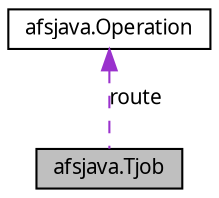 digraph G
{
  bgcolor="transparent";
  edge [fontname="FreeSans.ttf",fontsize=10,labelfontname="FreeSans.ttf",labelfontsize=10];
  node [fontname="FreeSans.ttf",fontsize=10,shape=record];
  Node1 [label="afsjava.Tjob",height=0.2,width=0.4,color="black", fillcolor="grey75", style="filled" fontcolor="black"];
  Node2 -> Node1 [dir=back,color="darkorchid3",fontsize=10,style="dashed",label="route",fontname="FreeSans.ttf"];
  Node2 [label="afsjava.Operation",height=0.2,width=0.4,color="black",URL="$classafsjava_1_1_operation.html"];
}
